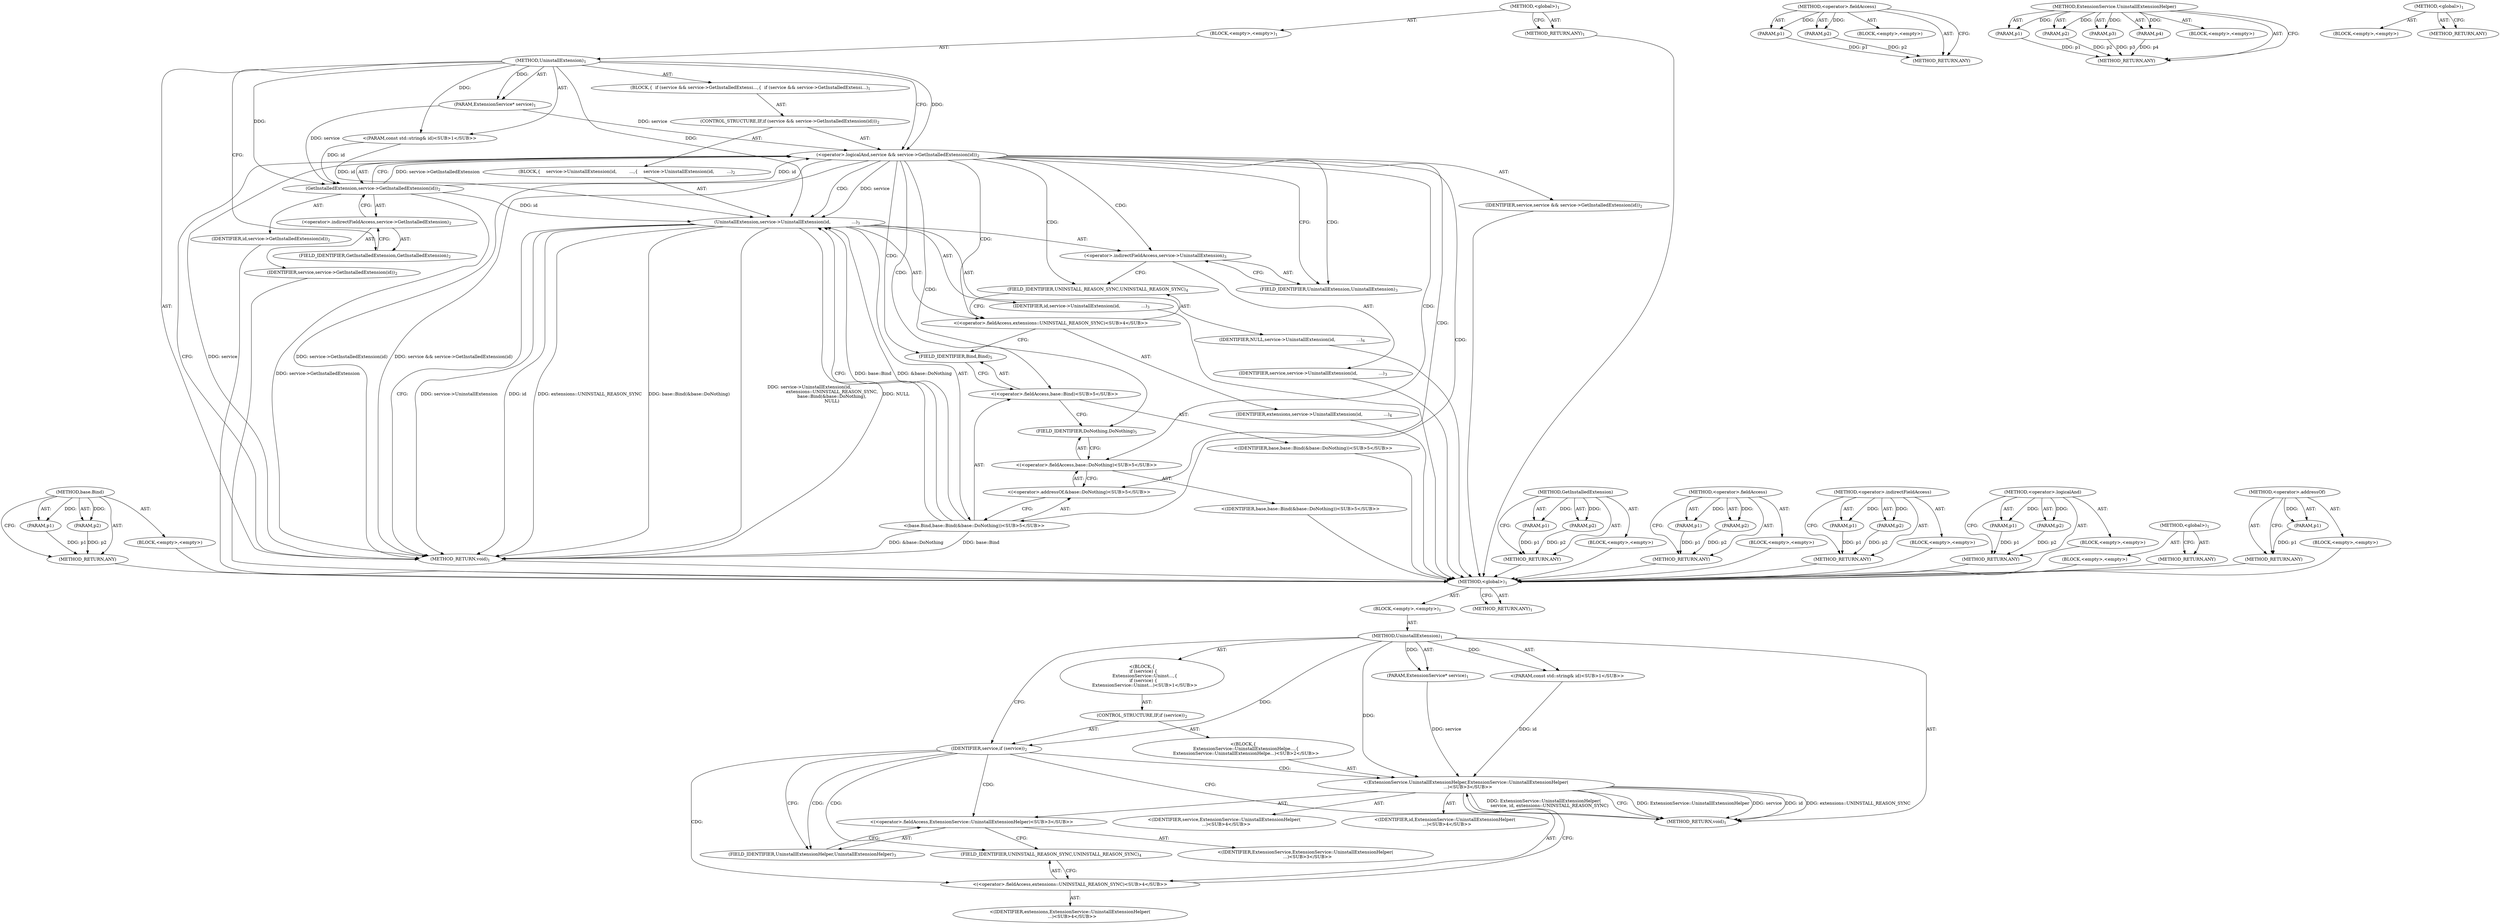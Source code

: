 digraph "&lt;global&gt;" {
vulnerable_79 [label=<(METHOD,base.Bind)>];
vulnerable_80 [label=<(PARAM,p1)>];
vulnerable_81 [label=<(PARAM,p2)>];
vulnerable_82 [label=<(BLOCK,&lt;empty&gt;,&lt;empty&gt;)>];
vulnerable_83 [label=<(METHOD_RETURN,ANY)>];
vulnerable_6 [label=<(METHOD,&lt;global&gt;)<SUB>1</SUB>>];
vulnerable_7 [label=<(BLOCK,&lt;empty&gt;,&lt;empty&gt;)<SUB>1</SUB>>];
vulnerable_8 [label=<(METHOD,UninstallExtension)<SUB>1</SUB>>];
vulnerable_9 [label=<(PARAM,ExtensionService* service)<SUB>1</SUB>>];
vulnerable_10 [label="<(PARAM,const std::string&amp; id)<SUB>1</SUB>>"];
vulnerable_11 [label=<(BLOCK,{
  if (service &amp;&amp; service-&gt;GetInstalledExtensi...,{
  if (service &amp;&amp; service-&gt;GetInstalledExtensi...)<SUB>1</SUB>>];
vulnerable_12 [label=<(CONTROL_STRUCTURE,IF,if (service &amp;&amp; service-&gt;GetInstalledExtension(id)))<SUB>2</SUB>>];
vulnerable_13 [label=<(&lt;operator&gt;.logicalAnd,service &amp;&amp; service-&gt;GetInstalledExtension(id))<SUB>2</SUB>>];
vulnerable_14 [label=<(IDENTIFIER,service,service &amp;&amp; service-&gt;GetInstalledExtension(id))<SUB>2</SUB>>];
vulnerable_15 [label=<(GetInstalledExtension,service-&gt;GetInstalledExtension(id))<SUB>2</SUB>>];
vulnerable_16 [label=<(&lt;operator&gt;.indirectFieldAccess,service-&gt;GetInstalledExtension)<SUB>2</SUB>>];
vulnerable_17 [label=<(IDENTIFIER,service,service-&gt;GetInstalledExtension(id))<SUB>2</SUB>>];
vulnerable_18 [label=<(FIELD_IDENTIFIER,GetInstalledExtension,GetInstalledExtension)<SUB>2</SUB>>];
vulnerable_19 [label=<(IDENTIFIER,id,service-&gt;GetInstalledExtension(id))<SUB>2</SUB>>];
vulnerable_20 [label=<(BLOCK,{
    service-&gt;UninstallExtension(id,
         ...,{
    service-&gt;UninstallExtension(id,
         ...)<SUB>2</SUB>>];
vulnerable_21 [label=<(UninstallExtension,service-&gt;UninstallExtension(id,
               ...)<SUB>3</SUB>>];
vulnerable_22 [label=<(&lt;operator&gt;.indirectFieldAccess,service-&gt;UninstallExtension)<SUB>3</SUB>>];
vulnerable_23 [label=<(IDENTIFIER,service,service-&gt;UninstallExtension(id,
               ...)<SUB>3</SUB>>];
vulnerable_24 [label=<(FIELD_IDENTIFIER,UninstallExtension,UninstallExtension)<SUB>3</SUB>>];
vulnerable_25 [label=<(IDENTIFIER,id,service-&gt;UninstallExtension(id,
               ...)<SUB>3</SUB>>];
vulnerable_26 [label="<(&lt;operator&gt;.fieldAccess,extensions::UNINSTALL_REASON_SYNC)<SUB>4</SUB>>"];
vulnerable_27 [label=<(IDENTIFIER,extensions,service-&gt;UninstallExtension(id,
               ...)<SUB>4</SUB>>];
vulnerable_28 [label=<(FIELD_IDENTIFIER,UNINSTALL_REASON_SYNC,UNINSTALL_REASON_SYNC)<SUB>4</SUB>>];
vulnerable_29 [label="<(base.Bind,base::Bind(&amp;base::DoNothing))<SUB>5</SUB>>"];
vulnerable_30 [label="<(&lt;operator&gt;.fieldAccess,base::Bind)<SUB>5</SUB>>"];
vulnerable_31 [label="<(IDENTIFIER,base,base::Bind(&amp;base::DoNothing))<SUB>5</SUB>>"];
vulnerable_32 [label=<(FIELD_IDENTIFIER,Bind,Bind)<SUB>5</SUB>>];
vulnerable_33 [label="<(&lt;operator&gt;.addressOf,&amp;base::DoNothing)<SUB>5</SUB>>"];
vulnerable_34 [label="<(&lt;operator&gt;.fieldAccess,base::DoNothing)<SUB>5</SUB>>"];
vulnerable_35 [label="<(IDENTIFIER,base,base::Bind(&amp;base::DoNothing))<SUB>5</SUB>>"];
vulnerable_36 [label=<(FIELD_IDENTIFIER,DoNothing,DoNothing)<SUB>5</SUB>>];
vulnerable_37 [label=<(IDENTIFIER,NULL,service-&gt;UninstallExtension(id,
               ...)<SUB>6</SUB>>];
vulnerable_38 [label=<(METHOD_RETURN,void)<SUB>1</SUB>>];
vulnerable_40 [label=<(METHOD_RETURN,ANY)<SUB>1</SUB>>];
vulnerable_64 [label=<(METHOD,GetInstalledExtension)>];
vulnerable_65 [label=<(PARAM,p1)>];
vulnerable_66 [label=<(PARAM,p2)>];
vulnerable_67 [label=<(BLOCK,&lt;empty&gt;,&lt;empty&gt;)>];
vulnerable_68 [label=<(METHOD_RETURN,ANY)>];
vulnerable_74 [label=<(METHOD,&lt;operator&gt;.fieldAccess)>];
vulnerable_75 [label=<(PARAM,p1)>];
vulnerable_76 [label=<(PARAM,p2)>];
vulnerable_77 [label=<(BLOCK,&lt;empty&gt;,&lt;empty&gt;)>];
vulnerable_78 [label=<(METHOD_RETURN,ANY)>];
vulnerable_69 [label=<(METHOD,&lt;operator&gt;.indirectFieldAccess)>];
vulnerable_70 [label=<(PARAM,p1)>];
vulnerable_71 [label=<(PARAM,p2)>];
vulnerable_72 [label=<(BLOCK,&lt;empty&gt;,&lt;empty&gt;)>];
vulnerable_73 [label=<(METHOD_RETURN,ANY)>];
vulnerable_59 [label=<(METHOD,&lt;operator&gt;.logicalAnd)>];
vulnerable_60 [label=<(PARAM,p1)>];
vulnerable_61 [label=<(PARAM,p2)>];
vulnerable_62 [label=<(BLOCK,&lt;empty&gt;,&lt;empty&gt;)>];
vulnerable_63 [label=<(METHOD_RETURN,ANY)>];
vulnerable_53 [label=<(METHOD,&lt;global&gt;)<SUB>1</SUB>>];
vulnerable_54 [label=<(BLOCK,&lt;empty&gt;,&lt;empty&gt;)>];
vulnerable_55 [label=<(METHOD_RETURN,ANY)>];
vulnerable_84 [label=<(METHOD,&lt;operator&gt;.addressOf)>];
vulnerable_85 [label=<(PARAM,p1)>];
vulnerable_86 [label=<(BLOCK,&lt;empty&gt;,&lt;empty&gt;)>];
vulnerable_87 [label=<(METHOD_RETURN,ANY)>];
fixed_6 [label=<(METHOD,&lt;global&gt;)<SUB>1</SUB>>];
fixed_7 [label=<(BLOCK,&lt;empty&gt;,&lt;empty&gt;)<SUB>1</SUB>>];
fixed_8 [label=<(METHOD,UninstallExtension)<SUB>1</SUB>>];
fixed_9 [label=<(PARAM,ExtensionService* service)<SUB>1</SUB>>];
fixed_10 [label="<(PARAM,const std::string&amp; id)<SUB>1</SUB>>"];
fixed_11 [label="<(BLOCK,{
  if (service) {
    ExtensionService::Uninst...,{
  if (service) {
    ExtensionService::Uninst...)<SUB>1</SUB>>"];
fixed_12 [label=<(CONTROL_STRUCTURE,IF,if (service))<SUB>2</SUB>>];
fixed_13 [label=<(IDENTIFIER,service,if (service))<SUB>2</SUB>>];
fixed_14 [label="<(BLOCK,{
    ExtensionService::UninstallExtensionHelpe...,{
    ExtensionService::UninstallExtensionHelpe...)<SUB>2</SUB>>"];
fixed_15 [label="<(ExtensionService.UninstallExtensionHelper,ExtensionService::UninstallExtensionHelper(
   ...)<SUB>3</SUB>>"];
fixed_16 [label="<(&lt;operator&gt;.fieldAccess,ExtensionService::UninstallExtensionHelper)<SUB>3</SUB>>"];
fixed_17 [label="<(IDENTIFIER,ExtensionService,ExtensionService::UninstallExtensionHelper(
   ...)<SUB>3</SUB>>"];
fixed_18 [label=<(FIELD_IDENTIFIER,UninstallExtensionHelper,UninstallExtensionHelper)<SUB>3</SUB>>];
fixed_19 [label="<(IDENTIFIER,service,ExtensionService::UninstallExtensionHelper(
   ...)<SUB>4</SUB>>"];
fixed_20 [label="<(IDENTIFIER,id,ExtensionService::UninstallExtensionHelper(
   ...)<SUB>4</SUB>>"];
fixed_21 [label="<(&lt;operator&gt;.fieldAccess,extensions::UNINSTALL_REASON_SYNC)<SUB>4</SUB>>"];
fixed_22 [label="<(IDENTIFIER,extensions,ExtensionService::UninstallExtensionHelper(
   ...)<SUB>4</SUB>>"];
fixed_23 [label=<(FIELD_IDENTIFIER,UNINSTALL_REASON_SYNC,UNINSTALL_REASON_SYNC)<SUB>4</SUB>>];
fixed_24 [label=<(METHOD_RETURN,void)<SUB>1</SUB>>];
fixed_26 [label=<(METHOD_RETURN,ANY)<SUB>1</SUB>>];
fixed_52 [label=<(METHOD,&lt;operator&gt;.fieldAccess)>];
fixed_53 [label=<(PARAM,p1)>];
fixed_54 [label=<(PARAM,p2)>];
fixed_55 [label=<(BLOCK,&lt;empty&gt;,&lt;empty&gt;)>];
fixed_56 [label=<(METHOD_RETURN,ANY)>];
fixed_45 [label=<(METHOD,ExtensionService.UninstallExtensionHelper)>];
fixed_46 [label=<(PARAM,p1)>];
fixed_47 [label=<(PARAM,p2)>];
fixed_48 [label=<(PARAM,p3)>];
fixed_49 [label=<(PARAM,p4)>];
fixed_50 [label=<(BLOCK,&lt;empty&gt;,&lt;empty&gt;)>];
fixed_51 [label=<(METHOD_RETURN,ANY)>];
fixed_39 [label=<(METHOD,&lt;global&gt;)<SUB>1</SUB>>];
fixed_40 [label=<(BLOCK,&lt;empty&gt;,&lt;empty&gt;)>];
fixed_41 [label=<(METHOD_RETURN,ANY)>];
vulnerable_79 -> vulnerable_80  [key=0, label="AST: "];
vulnerable_79 -> vulnerable_80  [key=1, label="DDG: "];
vulnerable_79 -> vulnerable_82  [key=0, label="AST: "];
vulnerable_79 -> vulnerable_81  [key=0, label="AST: "];
vulnerable_79 -> vulnerable_81  [key=1, label="DDG: "];
vulnerable_79 -> vulnerable_83  [key=0, label="AST: "];
vulnerable_79 -> vulnerable_83  [key=1, label="CFG: "];
vulnerable_80 -> vulnerable_83  [key=0, label="DDG: p1"];
vulnerable_81 -> vulnerable_83  [key=0, label="DDG: p2"];
vulnerable_82 -> fixed_6  [key=0];
vulnerable_83 -> fixed_6  [key=0];
vulnerable_6 -> vulnerable_7  [key=0, label="AST: "];
vulnerable_6 -> vulnerable_40  [key=0, label="AST: "];
vulnerable_6 -> vulnerable_40  [key=1, label="CFG: "];
vulnerable_7 -> vulnerable_8  [key=0, label="AST: "];
vulnerable_8 -> vulnerable_9  [key=0, label="AST: "];
vulnerable_8 -> vulnerable_9  [key=1, label="DDG: "];
vulnerable_8 -> vulnerable_10  [key=0, label="AST: "];
vulnerable_8 -> vulnerable_10  [key=1, label="DDG: "];
vulnerable_8 -> vulnerable_11  [key=0, label="AST: "];
vulnerable_8 -> vulnerable_38  [key=0, label="AST: "];
vulnerable_8 -> vulnerable_13  [key=0, label="CFG: "];
vulnerable_8 -> vulnerable_13  [key=1, label="DDG: "];
vulnerable_8 -> vulnerable_18  [key=0, label="CFG: "];
vulnerable_8 -> vulnerable_15  [key=0, label="DDG: "];
vulnerable_8 -> vulnerable_21  [key=0, label="DDG: "];
vulnerable_9 -> vulnerable_13  [key=0, label="DDG: service"];
vulnerable_9 -> vulnerable_15  [key=0, label="DDG: service"];
vulnerable_10 -> vulnerable_15  [key=0, label="DDG: id"];
vulnerable_10 -> vulnerable_21  [key=0, label="DDG: id"];
vulnerable_11 -> vulnerable_12  [key=0, label="AST: "];
vulnerable_12 -> vulnerable_13  [key=0, label="AST: "];
vulnerable_12 -> vulnerable_20  [key=0, label="AST: "];
vulnerable_13 -> vulnerable_14  [key=0, label="AST: "];
vulnerable_13 -> vulnerable_15  [key=0, label="AST: "];
vulnerable_13 -> vulnerable_38  [key=0, label="CFG: "];
vulnerable_13 -> vulnerable_38  [key=1, label="DDG: service"];
vulnerable_13 -> vulnerable_38  [key=2, label="DDG: service-&gt;GetInstalledExtension(id)"];
vulnerable_13 -> vulnerable_38  [key=3, label="DDG: service &amp;&amp; service-&gt;GetInstalledExtension(id)"];
vulnerable_13 -> vulnerable_24  [key=0, label="CFG: "];
vulnerable_13 -> vulnerable_24  [key=1, label="CDG: "];
vulnerable_13 -> vulnerable_21  [key=0, label="DDG: service"];
vulnerable_13 -> vulnerable_21  [key=1, label="CDG: "];
vulnerable_13 -> vulnerable_30  [key=0, label="CDG: "];
vulnerable_13 -> vulnerable_29  [key=0, label="CDG: "];
vulnerable_13 -> vulnerable_34  [key=0, label="CDG: "];
vulnerable_13 -> vulnerable_32  [key=0, label="CDG: "];
vulnerable_13 -> vulnerable_33  [key=0, label="CDG: "];
vulnerable_13 -> vulnerable_26  [key=0, label="CDG: "];
vulnerable_13 -> vulnerable_28  [key=0, label="CDG: "];
vulnerable_13 -> vulnerable_36  [key=0, label="CDG: "];
vulnerable_13 -> vulnerable_22  [key=0, label="CDG: "];
vulnerable_14 -> fixed_6  [key=0];
vulnerable_15 -> vulnerable_16  [key=0, label="AST: "];
vulnerable_15 -> vulnerable_19  [key=0, label="AST: "];
vulnerable_15 -> vulnerable_13  [key=0, label="CFG: "];
vulnerable_15 -> vulnerable_13  [key=1, label="DDG: service-&gt;GetInstalledExtension"];
vulnerable_15 -> vulnerable_13  [key=2, label="DDG: id"];
vulnerable_15 -> vulnerable_38  [key=0, label="DDG: service-&gt;GetInstalledExtension"];
vulnerable_15 -> vulnerable_21  [key=0, label="DDG: id"];
vulnerable_16 -> vulnerable_17  [key=0, label="AST: "];
vulnerable_16 -> vulnerable_18  [key=0, label="AST: "];
vulnerable_16 -> vulnerable_15  [key=0, label="CFG: "];
vulnerable_17 -> fixed_6  [key=0];
vulnerable_18 -> vulnerable_16  [key=0, label="CFG: "];
vulnerable_19 -> fixed_6  [key=0];
vulnerable_20 -> vulnerable_21  [key=0, label="AST: "];
vulnerable_21 -> vulnerable_22  [key=0, label="AST: "];
vulnerable_21 -> vulnerable_25  [key=0, label="AST: "];
vulnerable_21 -> vulnerable_26  [key=0, label="AST: "];
vulnerable_21 -> vulnerable_29  [key=0, label="AST: "];
vulnerable_21 -> vulnerable_37  [key=0, label="AST: "];
vulnerable_21 -> vulnerable_38  [key=0, label="CFG: "];
vulnerable_21 -> vulnerable_38  [key=1, label="DDG: service-&gt;UninstallExtension"];
vulnerable_21 -> vulnerable_38  [key=2, label="DDG: id"];
vulnerable_21 -> vulnerable_38  [key=3, label="DDG: extensions::UNINSTALL_REASON_SYNC"];
vulnerable_21 -> vulnerable_38  [key=4, label="DDG: base::Bind(&amp;base::DoNothing)"];
vulnerable_21 -> vulnerable_38  [key=5, label="DDG: service-&gt;UninstallExtension(id,
                                extensions::UNINSTALL_REASON_SYNC,
                                base::Bind(&amp;base::DoNothing),
                                NULL)"];
vulnerable_21 -> vulnerable_38  [key=6, label="DDG: NULL"];
vulnerable_22 -> vulnerable_23  [key=0, label="AST: "];
vulnerable_22 -> vulnerable_24  [key=0, label="AST: "];
vulnerable_22 -> vulnerable_28  [key=0, label="CFG: "];
vulnerable_23 -> fixed_6  [key=0];
vulnerable_24 -> vulnerable_22  [key=0, label="CFG: "];
vulnerable_25 -> fixed_6  [key=0];
vulnerable_26 -> vulnerable_27  [key=0, label="AST: "];
vulnerable_26 -> vulnerable_28  [key=0, label="AST: "];
vulnerable_26 -> vulnerable_32  [key=0, label="CFG: "];
vulnerable_27 -> fixed_6  [key=0];
vulnerable_28 -> vulnerable_26  [key=0, label="CFG: "];
vulnerable_29 -> vulnerable_30  [key=0, label="AST: "];
vulnerable_29 -> vulnerable_33  [key=0, label="AST: "];
vulnerable_29 -> vulnerable_21  [key=0, label="CFG: "];
vulnerable_29 -> vulnerable_21  [key=1, label="DDG: base::Bind"];
vulnerable_29 -> vulnerable_21  [key=2, label="DDG: &amp;base::DoNothing"];
vulnerable_29 -> vulnerable_38  [key=0, label="DDG: base::Bind"];
vulnerable_29 -> vulnerable_38  [key=1, label="DDG: &amp;base::DoNothing"];
vulnerable_30 -> vulnerable_31  [key=0, label="AST: "];
vulnerable_30 -> vulnerable_32  [key=0, label="AST: "];
vulnerable_30 -> vulnerable_36  [key=0, label="CFG: "];
vulnerable_31 -> fixed_6  [key=0];
vulnerable_32 -> vulnerable_30  [key=0, label="CFG: "];
vulnerable_33 -> vulnerable_34  [key=0, label="AST: "];
vulnerable_33 -> vulnerable_29  [key=0, label="CFG: "];
vulnerable_34 -> vulnerable_35  [key=0, label="AST: "];
vulnerable_34 -> vulnerable_36  [key=0, label="AST: "];
vulnerable_34 -> vulnerable_33  [key=0, label="CFG: "];
vulnerable_35 -> fixed_6  [key=0];
vulnerable_36 -> vulnerable_34  [key=0, label="CFG: "];
vulnerable_37 -> fixed_6  [key=0];
vulnerable_38 -> fixed_6  [key=0];
vulnerable_40 -> fixed_6  [key=0];
vulnerable_64 -> vulnerable_65  [key=0, label="AST: "];
vulnerable_64 -> vulnerable_65  [key=1, label="DDG: "];
vulnerable_64 -> vulnerable_67  [key=0, label="AST: "];
vulnerable_64 -> vulnerable_66  [key=0, label="AST: "];
vulnerable_64 -> vulnerable_66  [key=1, label="DDG: "];
vulnerable_64 -> vulnerable_68  [key=0, label="AST: "];
vulnerable_64 -> vulnerable_68  [key=1, label="CFG: "];
vulnerable_65 -> vulnerable_68  [key=0, label="DDG: p1"];
vulnerable_66 -> vulnerable_68  [key=0, label="DDG: p2"];
vulnerable_67 -> fixed_6  [key=0];
vulnerable_68 -> fixed_6  [key=0];
vulnerable_74 -> vulnerable_75  [key=0, label="AST: "];
vulnerable_74 -> vulnerable_75  [key=1, label="DDG: "];
vulnerable_74 -> vulnerable_77  [key=0, label="AST: "];
vulnerable_74 -> vulnerable_76  [key=0, label="AST: "];
vulnerable_74 -> vulnerable_76  [key=1, label="DDG: "];
vulnerable_74 -> vulnerable_78  [key=0, label="AST: "];
vulnerable_74 -> vulnerable_78  [key=1, label="CFG: "];
vulnerable_75 -> vulnerable_78  [key=0, label="DDG: p1"];
vulnerable_76 -> vulnerable_78  [key=0, label="DDG: p2"];
vulnerable_77 -> fixed_6  [key=0];
vulnerable_78 -> fixed_6  [key=0];
vulnerable_69 -> vulnerable_70  [key=0, label="AST: "];
vulnerable_69 -> vulnerable_70  [key=1, label="DDG: "];
vulnerable_69 -> vulnerable_72  [key=0, label="AST: "];
vulnerable_69 -> vulnerable_71  [key=0, label="AST: "];
vulnerable_69 -> vulnerable_71  [key=1, label="DDG: "];
vulnerable_69 -> vulnerable_73  [key=0, label="AST: "];
vulnerable_69 -> vulnerable_73  [key=1, label="CFG: "];
vulnerable_70 -> vulnerable_73  [key=0, label="DDG: p1"];
vulnerable_71 -> vulnerable_73  [key=0, label="DDG: p2"];
vulnerable_72 -> fixed_6  [key=0];
vulnerable_73 -> fixed_6  [key=0];
vulnerable_59 -> vulnerable_60  [key=0, label="AST: "];
vulnerable_59 -> vulnerable_60  [key=1, label="DDG: "];
vulnerable_59 -> vulnerable_62  [key=0, label="AST: "];
vulnerable_59 -> vulnerable_61  [key=0, label="AST: "];
vulnerable_59 -> vulnerable_61  [key=1, label="DDG: "];
vulnerable_59 -> vulnerable_63  [key=0, label="AST: "];
vulnerable_59 -> vulnerable_63  [key=1, label="CFG: "];
vulnerable_60 -> vulnerable_63  [key=0, label="DDG: p1"];
vulnerable_61 -> vulnerable_63  [key=0, label="DDG: p2"];
vulnerable_62 -> fixed_6  [key=0];
vulnerable_63 -> fixed_6  [key=0];
vulnerable_53 -> vulnerable_54  [key=0, label="AST: "];
vulnerable_53 -> vulnerable_55  [key=0, label="AST: "];
vulnerable_53 -> vulnerable_55  [key=1, label="CFG: "];
vulnerable_54 -> fixed_6  [key=0];
vulnerable_55 -> fixed_6  [key=0];
vulnerable_84 -> vulnerable_85  [key=0, label="AST: "];
vulnerable_84 -> vulnerable_85  [key=1, label="DDG: "];
vulnerable_84 -> vulnerable_86  [key=0, label="AST: "];
vulnerable_84 -> vulnerable_87  [key=0, label="AST: "];
vulnerable_84 -> vulnerable_87  [key=1, label="CFG: "];
vulnerable_85 -> vulnerable_87  [key=0, label="DDG: p1"];
vulnerable_86 -> fixed_6  [key=0];
vulnerable_87 -> fixed_6  [key=0];
fixed_6 -> fixed_7  [key=0, label="AST: "];
fixed_6 -> fixed_26  [key=0, label="AST: "];
fixed_6 -> fixed_26  [key=1, label="CFG: "];
fixed_7 -> fixed_8  [key=0, label="AST: "];
fixed_8 -> fixed_9  [key=0, label="AST: "];
fixed_8 -> fixed_9  [key=1, label="DDG: "];
fixed_8 -> fixed_10  [key=0, label="AST: "];
fixed_8 -> fixed_10  [key=1, label="DDG: "];
fixed_8 -> fixed_11  [key=0, label="AST: "];
fixed_8 -> fixed_24  [key=0, label="AST: "];
fixed_8 -> fixed_13  [key=0, label="CFG: "];
fixed_8 -> fixed_13  [key=1, label="DDG: "];
fixed_8 -> fixed_15  [key=0, label="DDG: "];
fixed_9 -> fixed_15  [key=0, label="DDG: service"];
fixed_10 -> fixed_15  [key=0, label="DDG: id"];
fixed_11 -> fixed_12  [key=0, label="AST: "];
fixed_12 -> fixed_13  [key=0, label="AST: "];
fixed_12 -> fixed_14  [key=0, label="AST: "];
fixed_13 -> fixed_24  [key=0, label="CFG: "];
fixed_13 -> fixed_18  [key=0, label="CFG: "];
fixed_13 -> fixed_18  [key=1, label="CDG: "];
fixed_13 -> fixed_16  [key=0, label="CDG: "];
fixed_13 -> fixed_15  [key=0, label="CDG: "];
fixed_13 -> fixed_21  [key=0, label="CDG: "];
fixed_13 -> fixed_23  [key=0, label="CDG: "];
fixed_14 -> fixed_15  [key=0, label="AST: "];
fixed_15 -> fixed_16  [key=0, label="AST: "];
fixed_15 -> fixed_19  [key=0, label="AST: "];
fixed_15 -> fixed_20  [key=0, label="AST: "];
fixed_15 -> fixed_21  [key=0, label="AST: "];
fixed_15 -> fixed_24  [key=0, label="CFG: "];
fixed_15 -> fixed_24  [key=1, label="DDG: ExtensionService::UninstallExtensionHelper"];
fixed_15 -> fixed_24  [key=2, label="DDG: service"];
fixed_15 -> fixed_24  [key=3, label="DDG: id"];
fixed_15 -> fixed_24  [key=4, label="DDG: extensions::UNINSTALL_REASON_SYNC"];
fixed_15 -> fixed_24  [key=5, label="DDG: ExtensionService::UninstallExtensionHelper(
        service, id, extensions::UNINSTALL_REASON_SYNC)"];
fixed_16 -> fixed_17  [key=0, label="AST: "];
fixed_16 -> fixed_18  [key=0, label="AST: "];
fixed_16 -> fixed_23  [key=0, label="CFG: "];
fixed_18 -> fixed_16  [key=0, label="CFG: "];
fixed_21 -> fixed_22  [key=0, label="AST: "];
fixed_21 -> fixed_23  [key=0, label="AST: "];
fixed_21 -> fixed_15  [key=0, label="CFG: "];
fixed_23 -> fixed_21  [key=0, label="CFG: "];
fixed_52 -> fixed_53  [key=0, label="AST: "];
fixed_52 -> fixed_53  [key=1, label="DDG: "];
fixed_52 -> fixed_55  [key=0, label="AST: "];
fixed_52 -> fixed_54  [key=0, label="AST: "];
fixed_52 -> fixed_54  [key=1, label="DDG: "];
fixed_52 -> fixed_56  [key=0, label="AST: "];
fixed_52 -> fixed_56  [key=1, label="CFG: "];
fixed_53 -> fixed_56  [key=0, label="DDG: p1"];
fixed_54 -> fixed_56  [key=0, label="DDG: p2"];
fixed_45 -> fixed_46  [key=0, label="AST: "];
fixed_45 -> fixed_46  [key=1, label="DDG: "];
fixed_45 -> fixed_50  [key=0, label="AST: "];
fixed_45 -> fixed_47  [key=0, label="AST: "];
fixed_45 -> fixed_47  [key=1, label="DDG: "];
fixed_45 -> fixed_51  [key=0, label="AST: "];
fixed_45 -> fixed_51  [key=1, label="CFG: "];
fixed_45 -> fixed_48  [key=0, label="AST: "];
fixed_45 -> fixed_48  [key=1, label="DDG: "];
fixed_45 -> fixed_49  [key=0, label="AST: "];
fixed_45 -> fixed_49  [key=1, label="DDG: "];
fixed_46 -> fixed_51  [key=0, label="DDG: p1"];
fixed_47 -> fixed_51  [key=0, label="DDG: p2"];
fixed_48 -> fixed_51  [key=0, label="DDG: p3"];
fixed_49 -> fixed_51  [key=0, label="DDG: p4"];
fixed_39 -> fixed_40  [key=0, label="AST: "];
fixed_39 -> fixed_41  [key=0, label="AST: "];
fixed_39 -> fixed_41  [key=1, label="CFG: "];
}

